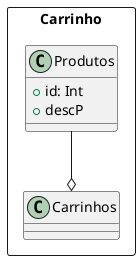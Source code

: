 @startuml carrinho
package Carrinho <<rectangle>> {

  ' Classes
  class Produtos {
    + id: Int
    + descP
  }

  class Carrinhos {

  }

  ' Relacionamentos
  Produtos --o Carrinhos

}
@enduml